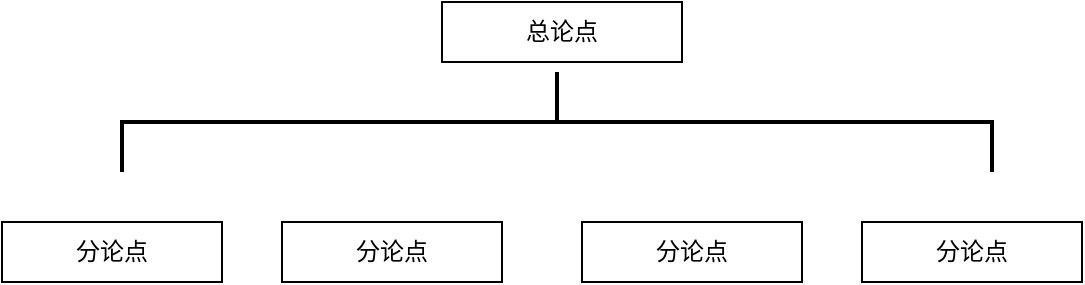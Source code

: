 <mxfile version="28.2.7">
  <diagram name="Page-1" id="MbXUpl5bEWgm20yBPt8_">
    <mxGraphModel dx="1042" dy="630" grid="1" gridSize="10" guides="1" tooltips="1" connect="1" arrows="1" fold="1" page="1" pageScale="1" pageWidth="827" pageHeight="1169" math="0" shadow="0">
      <root>
        <mxCell id="0" />
        <mxCell id="1" parent="0" />
        <mxCell id="tnohbBcLHPByBjN4XRmJ-1" value="总论点" style="rounded=0;whiteSpace=wrap;html=1;" vertex="1" parent="1">
          <mxGeometry x="360" y="70" width="120" height="30" as="geometry" />
        </mxCell>
        <mxCell id="tnohbBcLHPByBjN4XRmJ-2" value="分论点" style="rounded=0;whiteSpace=wrap;html=1;" vertex="1" parent="1">
          <mxGeometry x="140" y="180" width="110" height="30" as="geometry" />
        </mxCell>
        <mxCell id="tnohbBcLHPByBjN4XRmJ-6" value="分论点" style="rounded=0;whiteSpace=wrap;html=1;" vertex="1" parent="1">
          <mxGeometry x="280" y="180" width="110" height="30" as="geometry" />
        </mxCell>
        <mxCell id="tnohbBcLHPByBjN4XRmJ-12" value="分论点" style="rounded=0;whiteSpace=wrap;html=1;" vertex="1" parent="1">
          <mxGeometry x="430" y="180" width="110" height="30" as="geometry" />
        </mxCell>
        <mxCell id="tnohbBcLHPByBjN4XRmJ-14" value="分论点" style="rounded=0;whiteSpace=wrap;html=1;" vertex="1" parent="1">
          <mxGeometry x="570" y="180" width="110" height="30" as="geometry" />
        </mxCell>
        <mxCell id="tnohbBcLHPByBjN4XRmJ-21" value="" style="strokeWidth=2;html=1;shape=mxgraph.flowchart.annotation_2;align=left;labelPosition=right;pointerEvents=1;rotation=90;" vertex="1" parent="1">
          <mxGeometry x="392.5" y="-87.5" width="50" height="435" as="geometry" />
        </mxCell>
      </root>
    </mxGraphModel>
  </diagram>
</mxfile>
